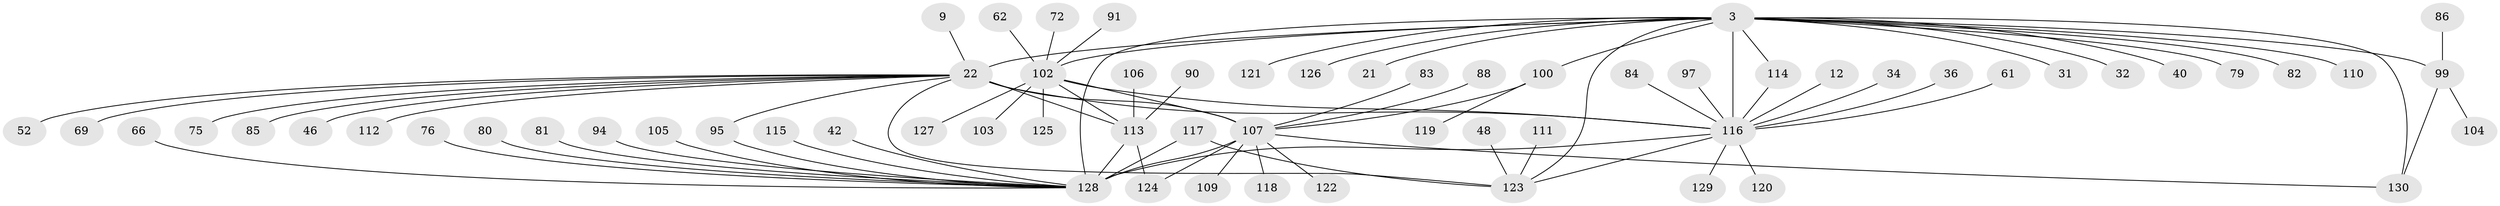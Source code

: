 // original degree distribution, {29: 0.007692307692307693, 10: 0.023076923076923078, 21: 0.007692307692307693, 14: 0.015384615384615385, 12: 0.007692307692307693, 1: 0.49230769230769234, 5: 0.038461538461538464, 7: 0.03076923076923077, 4: 0.038461538461538464, 6: 0.015384615384615385, 3: 0.07692307692307693, 11: 0.007692307692307693, 2: 0.23076923076923078, 8: 0.007692307692307693}
// Generated by graph-tools (version 1.1) at 2025/47/03/09/25 04:47:42]
// undirected, 65 vertices, 80 edges
graph export_dot {
graph [start="1"]
  node [color=gray90,style=filled];
  3 [super="+1"];
  9;
  12;
  21;
  22 [super="+4"];
  31;
  32;
  34;
  36;
  40;
  42;
  46;
  48;
  52;
  61;
  62;
  66;
  69;
  72;
  75;
  76;
  79;
  80 [super="+60"];
  81;
  82;
  83;
  84;
  85;
  86;
  88;
  90;
  91 [super="+89"];
  94;
  95 [super="+51"];
  97;
  99 [super="+39+2+10+25+28+56"];
  100 [super="+58"];
  102 [super="+59+78"];
  103;
  104;
  105;
  106;
  107 [super="+87+71+47+70"];
  109;
  110;
  111;
  112;
  113 [super="+14+50+6+35"];
  114 [super="+24"];
  115;
  116 [super="+67+68+98+108"];
  117 [super="+92"];
  118 [super="+96"];
  119;
  120;
  121;
  122;
  123 [super="+77"];
  124;
  125;
  126;
  127;
  128 [super="+63"];
  129;
  130 [super="+26+43"];
  3 -- 126;
  3 -- 22 [weight=3];
  3 -- 130 [weight=3];
  3 -- 79;
  3 -- 82;
  3 -- 21;
  3 -- 31;
  3 -- 32;
  3 -- 100 [weight=2];
  3 -- 40;
  3 -- 110;
  3 -- 114 [weight=2];
  3 -- 121;
  3 -- 123 [weight=3];
  3 -- 102 [weight=2];
  3 -- 116 [weight=4];
  3 -- 128 [weight=3];
  3 -- 99 [weight=2];
  9 -- 22;
  12 -- 116;
  22 -- 69;
  22 -- 75;
  22 -- 85;
  22 -- 46;
  22 -- 112;
  22 -- 52;
  22 -- 113 [weight=4];
  22 -- 107 [weight=3];
  22 -- 123 [weight=3];
  22 -- 95;
  22 -- 116;
  34 -- 116;
  36 -- 116;
  42 -- 128;
  48 -- 123;
  61 -- 116;
  62 -- 102;
  66 -- 128;
  72 -- 102;
  76 -- 128;
  80 -- 128;
  81 -- 128;
  83 -- 107;
  84 -- 116;
  86 -- 99;
  88 -- 107;
  90 -- 113;
  91 -- 102;
  94 -- 128;
  95 -- 128;
  97 -- 116;
  99 -- 130;
  99 -- 104;
  100 -- 119;
  100 -- 107 [weight=2];
  102 -- 103;
  102 -- 113 [weight=4];
  102 -- 107 [weight=3];
  102 -- 125;
  102 -- 127;
  102 -- 116 [weight=2];
  105 -- 128;
  106 -- 113;
  107 -- 130 [weight=2];
  107 -- 109;
  107 -- 122;
  107 -- 118;
  107 -- 124;
  107 -- 128 [weight=3];
  111 -- 123;
  113 -- 124;
  113 -- 128 [weight=3];
  114 -- 116;
  115 -- 128;
  116 -- 120;
  116 -- 123;
  116 -- 129;
  116 -- 128;
  117 -- 123;
  117 -- 128;
}
